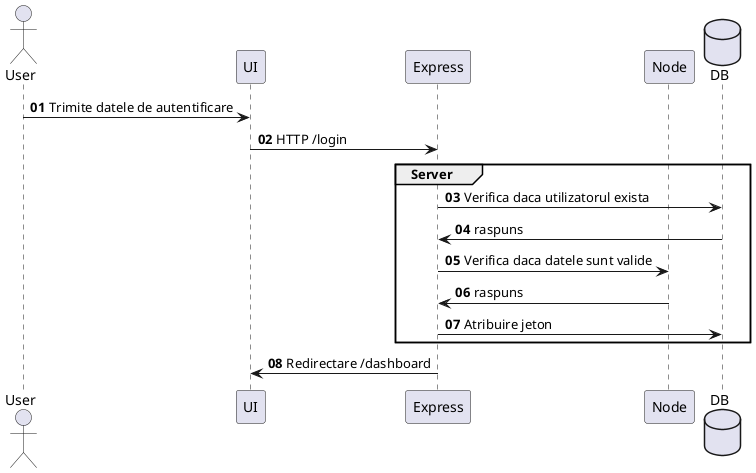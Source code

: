 @startuml
autonumber "<b>00"
actor User as u 
participant UI as ui
participant Express as e 
participant Node as n 
database DB as db


u -> ui: Trimite datele de autentificare
ui -> e: HTTP /login
group Server
e -> db: Verifica daca utilizatorul exista
db -> e: raspuns
e -> n: Verifica daca datele sunt valide
n -> e: raspuns

e -> db: Atribuire jeton
end 
e -> ui: Redirectare /dashboard

@enduml
